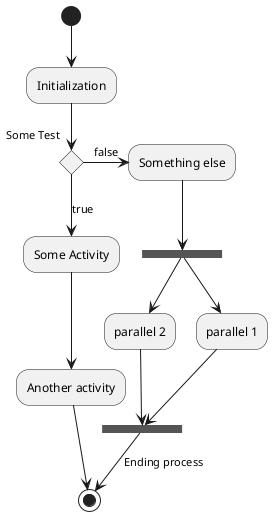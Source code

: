 @startuml
(*) --> "Initialization"

if "Some Test" then
  -->[true] "Some Activity"
  --> "Another activity"
  -right-> (*)
else
  ->[false] "Something else"
  --> ===B1===
  ===B1=== --> "parallel 1"
  ===B1=== --> "parallel 2"
  "parallel 1" --> ===B2===
  "parallel 2" --> ===B2===
  -->[Ending process] (*)
endif
@enduml